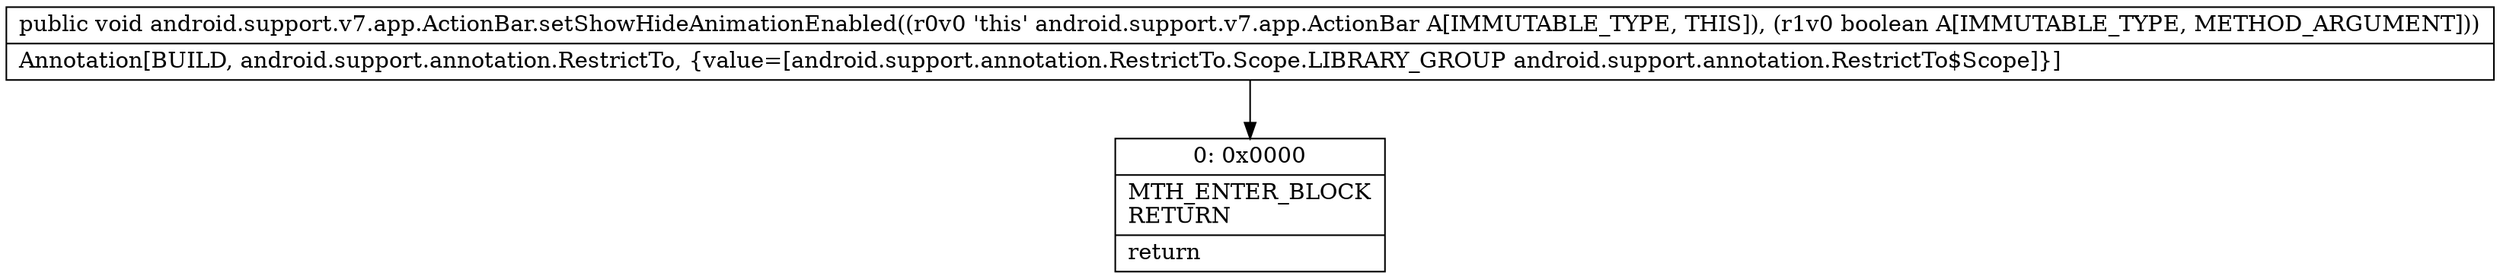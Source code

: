 digraph "CFG forandroid.support.v7.app.ActionBar.setShowHideAnimationEnabled(Z)V" {
Node_0 [shape=record,label="{0\:\ 0x0000|MTH_ENTER_BLOCK\lRETURN\l|return\l}"];
MethodNode[shape=record,label="{public void android.support.v7.app.ActionBar.setShowHideAnimationEnabled((r0v0 'this' android.support.v7.app.ActionBar A[IMMUTABLE_TYPE, THIS]), (r1v0 boolean A[IMMUTABLE_TYPE, METHOD_ARGUMENT]))  | Annotation[BUILD, android.support.annotation.RestrictTo, \{value=[android.support.annotation.RestrictTo.Scope.LIBRARY_GROUP android.support.annotation.RestrictTo$Scope]\}]\l}"];
MethodNode -> Node_0;
}

